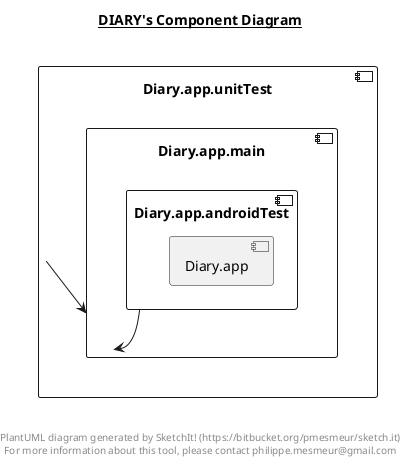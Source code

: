 @startuml

title __DIARY's Component Diagram__\n

  component "Diary.app.unitTest" {
        [Diary.app.main]
    component "Diary.app.main" {
          [Diary.app.androidTest]
      component "Diary.app.androidTest" {
            [Diary.app]
      }


    }


  }


  [Diary.app.androidTest] --> [Diary.app.main]
  [Diary.app.unitTest] --> [Diary.app.main]


right footer


PlantUML diagram generated by SketchIt! (https://bitbucket.org/pmesmeur/sketch.it)
For more information about this tool, please contact philippe.mesmeur@gmail.com
endfooter

@enduml
